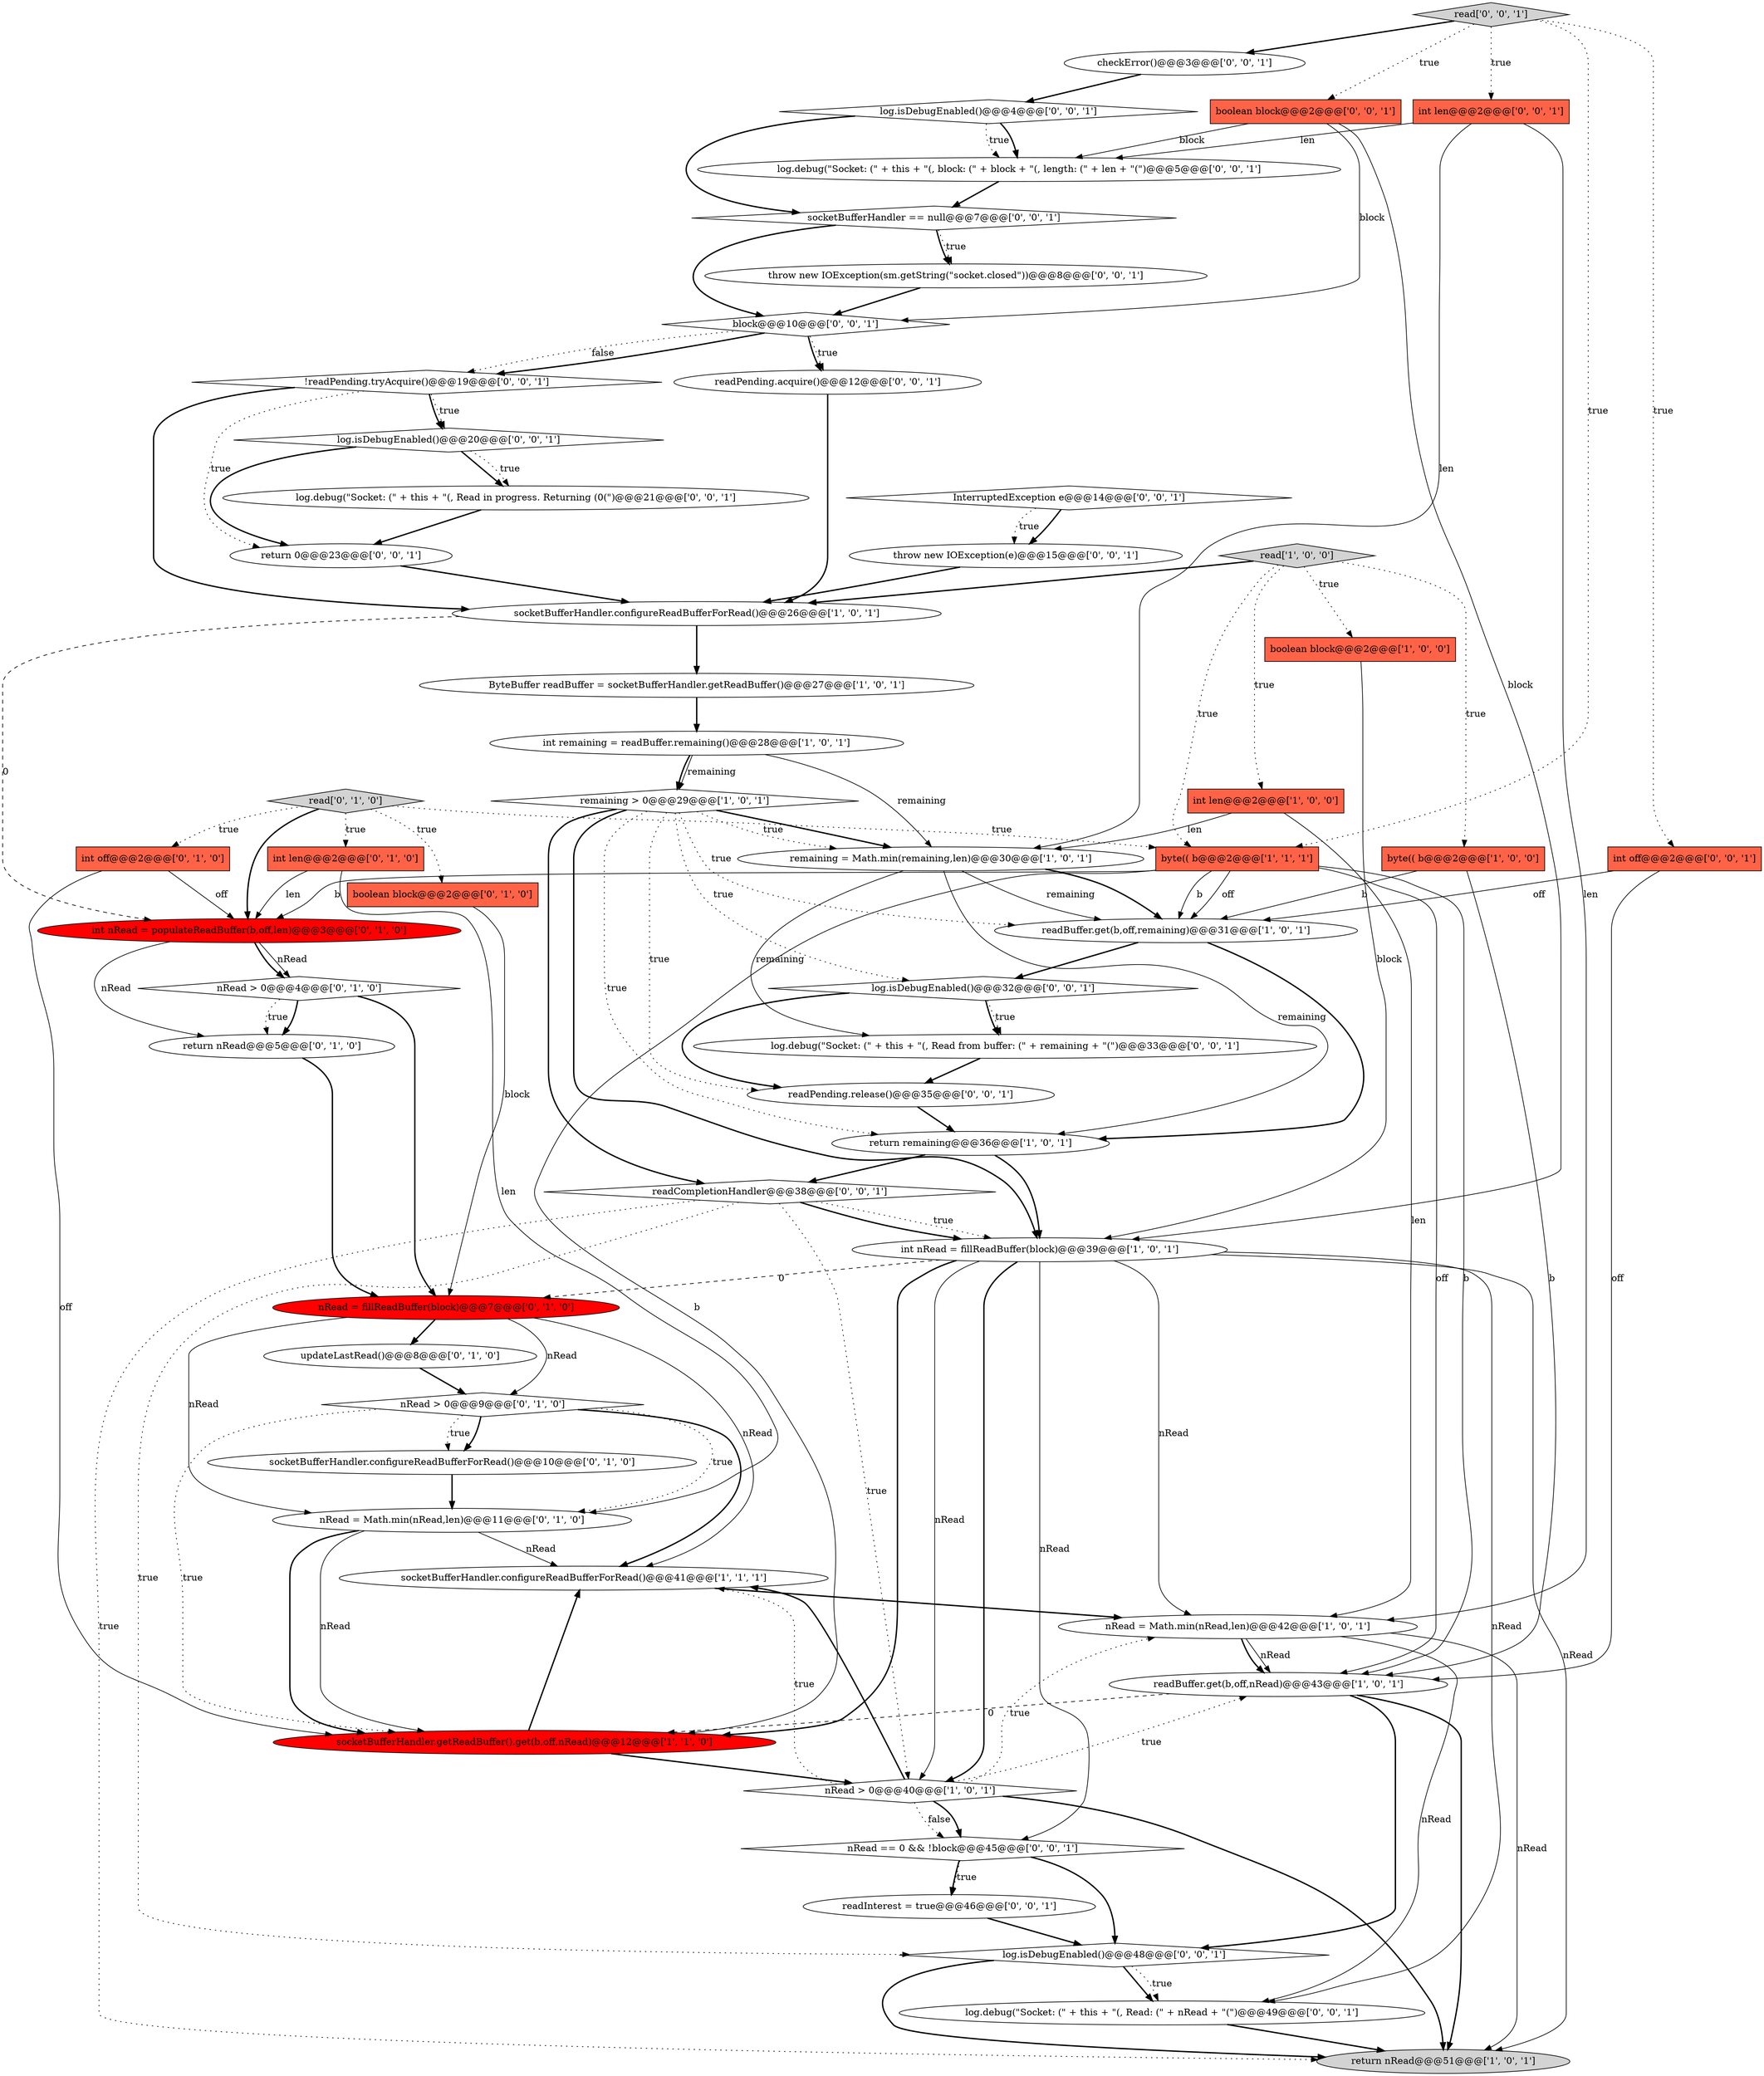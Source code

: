digraph {
26 [style = filled, label = "nRead = Math.min(nRead,len)@@@11@@@['0', '1', '0']", fillcolor = white, shape = ellipse image = "AAA0AAABBB2BBB"];
41 [style = filled, label = "readPending.acquire()@@@12@@@['0', '0', '1']", fillcolor = white, shape = ellipse image = "AAA0AAABBB3BBB"];
7 [style = filled, label = "boolean block@@@2@@@['1', '0', '0']", fillcolor = tomato, shape = box image = "AAA0AAABBB1BBB"];
13 [style = filled, label = "nRead > 0@@@40@@@['1', '0', '1']", fillcolor = white, shape = diamond image = "AAA0AAABBB1BBB"];
22 [style = filled, label = "return nRead@@@5@@@['0', '1', '0']", fillcolor = white, shape = ellipse image = "AAA0AAABBB2BBB"];
24 [style = filled, label = "nRead > 0@@@9@@@['0', '1', '0']", fillcolor = white, shape = diamond image = "AAA0AAABBB2BBB"];
25 [style = filled, label = "nRead > 0@@@4@@@['0', '1', '0']", fillcolor = white, shape = diamond image = "AAA0AAABBB2BBB"];
6 [style = filled, label = "ByteBuffer readBuffer = socketBufferHandler.getReadBuffer()@@@27@@@['1', '0', '1']", fillcolor = white, shape = ellipse image = "AAA0AAABBB1BBB"];
46 [style = filled, label = "log.isDebugEnabled()@@@20@@@['0', '0', '1']", fillcolor = white, shape = diamond image = "AAA0AAABBB3BBB"];
12 [style = filled, label = "byte(( b@@@2@@@['1', '1', '1']", fillcolor = tomato, shape = box image = "AAA0AAABBB1BBB"];
21 [style = filled, label = "int len@@@2@@@['0', '1', '0']", fillcolor = tomato, shape = box image = "AAA0AAABBB2BBB"];
47 [style = filled, label = "read['0', '0', '1']", fillcolor = lightgray, shape = diamond image = "AAA0AAABBB3BBB"];
39 [style = filled, label = "boolean block@@@2@@@['0', '0', '1']", fillcolor = tomato, shape = box image = "AAA0AAABBB3BBB"];
52 [style = filled, label = "socketBufferHandler == null@@@7@@@['0', '0', '1']", fillcolor = white, shape = diamond image = "AAA0AAABBB3BBB"];
17 [style = filled, label = "remaining = Math.min(remaining,len)@@@30@@@['1', '0', '1']", fillcolor = white, shape = ellipse image = "AAA0AAABBB1BBB"];
37 [style = filled, label = "checkError()@@@3@@@['0', '0', '1']", fillcolor = white, shape = ellipse image = "AAA0AAABBB3BBB"];
51 [style = filled, label = "log.isDebugEnabled()@@@4@@@['0', '0', '1']", fillcolor = white, shape = diamond image = "AAA0AAABBB3BBB"];
1 [style = filled, label = "int remaining = readBuffer.remaining()@@@28@@@['1', '0', '1']", fillcolor = white, shape = ellipse image = "AAA0AAABBB1BBB"];
50 [style = filled, label = "nRead == 0 && !block@@@45@@@['0', '0', '1']", fillcolor = white, shape = diamond image = "AAA0AAABBB3BBB"];
35 [style = filled, label = "log.debug(\"Socket: (\" + this + \"(, Read from buffer: (\" + remaining + \"(\")@@@33@@@['0', '0', '1']", fillcolor = white, shape = ellipse image = "AAA0AAABBB3BBB"];
43 [style = filled, label = "throw new IOException(e)@@@15@@@['0', '0', '1']", fillcolor = white, shape = ellipse image = "AAA0AAABBB3BBB"];
34 [style = filled, label = "readPending.release()@@@35@@@['0', '0', '1']", fillcolor = white, shape = ellipse image = "AAA0AAABBB3BBB"];
23 [style = filled, label = "boolean block@@@2@@@['0', '1', '0']", fillcolor = tomato, shape = box image = "AAA0AAABBB2BBB"];
33 [style = filled, label = "readInterest = true@@@46@@@['0', '0', '1']", fillcolor = white, shape = ellipse image = "AAA0AAABBB3BBB"];
3 [style = filled, label = "read['1', '0', '0']", fillcolor = lightgray, shape = diamond image = "AAA0AAABBB1BBB"];
49 [style = filled, label = "readCompletionHandler@@@38@@@['0', '0', '1']", fillcolor = white, shape = diamond image = "AAA0AAABBB3BBB"];
30 [style = filled, label = "read['0', '1', '0']", fillcolor = lightgray, shape = diamond image = "AAA0AAABBB2BBB"];
20 [style = filled, label = "socketBufferHandler.configureReadBufferForRead()@@@10@@@['0', '1', '0']", fillcolor = white, shape = ellipse image = "AAA0AAABBB2BBB"];
27 [style = filled, label = "int off@@@2@@@['0', '1', '0']", fillcolor = tomato, shape = box image = "AAA0AAABBB2BBB"];
40 [style = filled, label = "int len@@@2@@@['0', '0', '1']", fillcolor = tomato, shape = box image = "AAA0AAABBB3BBB"];
42 [style = filled, label = "log.isDebugEnabled()@@@32@@@['0', '0', '1']", fillcolor = white, shape = diamond image = "AAA0AAABBB3BBB"];
15 [style = filled, label = "remaining > 0@@@29@@@['1', '0', '1']", fillcolor = white, shape = diamond image = "AAA0AAABBB1BBB"];
31 [style = filled, label = "int off@@@2@@@['0', '0', '1']", fillcolor = tomato, shape = box image = "AAA0AAABBB3BBB"];
5 [style = filled, label = "byte(( b@@@2@@@['1', '0', '0']", fillcolor = tomato, shape = box image = "AAA0AAABBB1BBB"];
44 [style = filled, label = "block@@@10@@@['0', '0', '1']", fillcolor = white, shape = diamond image = "AAA0AAABBB3BBB"];
32 [style = filled, label = "throw new IOException(sm.getString(\"socket.closed\"))@@@8@@@['0', '0', '1']", fillcolor = white, shape = ellipse image = "AAA0AAABBB3BBB"];
16 [style = filled, label = "socketBufferHandler.configureReadBufferForRead()@@@41@@@['1', '1', '1']", fillcolor = white, shape = ellipse image = "AAA0AAABBB1BBB"];
8 [style = filled, label = "socketBufferHandler.configureReadBufferForRead()@@@26@@@['1', '0', '1']", fillcolor = white, shape = ellipse image = "AAA0AAABBB1BBB"];
11 [style = filled, label = "int len@@@2@@@['1', '0', '0']", fillcolor = tomato, shape = box image = "AAA0AAABBB1BBB"];
14 [style = filled, label = "nRead = Math.min(nRead,len)@@@42@@@['1', '0', '1']", fillcolor = white, shape = ellipse image = "AAA0AAABBB1BBB"];
4 [style = filled, label = "return nRead@@@51@@@['1', '0', '1']", fillcolor = lightgray, shape = ellipse image = "AAA0AAABBB1BBB"];
29 [style = filled, label = "updateLastRead()@@@8@@@['0', '1', '0']", fillcolor = white, shape = ellipse image = "AAA0AAABBB2BBB"];
45 [style = filled, label = "log.isDebugEnabled()@@@48@@@['0', '0', '1']", fillcolor = white, shape = diamond image = "AAA0AAABBB3BBB"];
28 [style = filled, label = "int nRead = populateReadBuffer(b,off,len)@@@3@@@['0', '1', '0']", fillcolor = red, shape = ellipse image = "AAA1AAABBB2BBB"];
55 [style = filled, label = "log.debug(\"Socket: (\" + this + \"(, Read: (\" + nRead + \"(\")@@@49@@@['0', '0', '1']", fillcolor = white, shape = ellipse image = "AAA0AAABBB3BBB"];
10 [style = filled, label = "return remaining@@@36@@@['1', '0', '1']", fillcolor = white, shape = ellipse image = "AAA0AAABBB1BBB"];
38 [style = filled, label = "log.debug(\"Socket: (\" + this + \"(, block: (\" + block + \"(, length: (\" + len + \"(\")@@@5@@@['0', '0', '1']", fillcolor = white, shape = ellipse image = "AAA0AAABBB3BBB"];
36 [style = filled, label = "log.debug(\"Socket: (\" + this + \"(, Read in progress. Returning (0(\")@@@21@@@['0', '0', '1']", fillcolor = white, shape = ellipse image = "AAA0AAABBB3BBB"];
0 [style = filled, label = "socketBufferHandler.getReadBuffer().get(b,off,nRead)@@@12@@@['1', '1', '0']", fillcolor = red, shape = ellipse image = "AAA1AAABBB1BBB"];
2 [style = filled, label = "int nRead = fillReadBuffer(block)@@@39@@@['1', '0', '1']", fillcolor = white, shape = ellipse image = "AAA0AAABBB1BBB"];
53 [style = filled, label = "!readPending.tryAcquire()@@@19@@@['0', '0', '1']", fillcolor = white, shape = diamond image = "AAA0AAABBB3BBB"];
54 [style = filled, label = "return 0@@@23@@@['0', '0', '1']", fillcolor = white, shape = ellipse image = "AAA0AAABBB3BBB"];
18 [style = filled, label = "readBuffer.get(b,off,nRead)@@@43@@@['1', '0', '1']", fillcolor = white, shape = ellipse image = "AAA0AAABBB1BBB"];
19 [style = filled, label = "nRead = fillReadBuffer(block)@@@7@@@['0', '1', '0']", fillcolor = red, shape = ellipse image = "AAA1AAABBB2BBB"];
9 [style = filled, label = "readBuffer.get(b,off,remaining)@@@31@@@['1', '0', '1']", fillcolor = white, shape = ellipse image = "AAA0AAABBB1BBB"];
48 [style = filled, label = "InterruptedException e@@@14@@@['0', '0', '1']", fillcolor = white, shape = diamond image = "AAA0AAABBB3BBB"];
28->22 [style = solid, label="nRead"];
23->19 [style = solid, label="block"];
52->44 [style = bold, label=""];
53->46 [style = dotted, label="true"];
18->0 [style = dashed, label="0"];
11->14 [style = solid, label="len"];
12->28 [style = solid, label="b"];
2->19 [style = dashed, label="0"];
13->50 [style = dotted, label="false"];
0->13 [style = bold, label=""];
25->22 [style = bold, label=""];
38->52 [style = bold, label=""];
20->26 [style = bold, label=""];
41->8 [style = bold, label=""];
17->9 [style = bold, label=""];
14->55 [style = solid, label="nRead"];
12->18 [style = solid, label="off"];
8->6 [style = bold, label=""];
47->37 [style = bold, label=""];
9->10 [style = bold, label=""];
44->53 [style = bold, label=""];
28->25 [style = solid, label="nRead"];
18->45 [style = bold, label=""];
49->2 [style = dotted, label="true"];
15->9 [style = dotted, label="true"];
15->17 [style = bold, label=""];
30->28 [style = bold, label=""];
46->54 [style = bold, label=""];
48->43 [style = bold, label=""];
1->17 [style = solid, label="remaining"];
43->8 [style = bold, label=""];
25->19 [style = bold, label=""];
50->45 [style = bold, label=""];
27->28 [style = solid, label="off"];
28->25 [style = bold, label=""];
50->33 [style = dotted, label="true"];
16->14 [style = bold, label=""];
33->45 [style = bold, label=""];
2->50 [style = solid, label="nRead"];
21->26 [style = solid, label="len"];
48->43 [style = dotted, label="true"];
39->38 [style = solid, label="block"];
3->7 [style = dotted, label="true"];
15->34 [style = dotted, label="true"];
12->9 [style = solid, label="b"];
40->17 [style = solid, label="len"];
47->12 [style = dotted, label="true"];
40->38 [style = solid, label="len"];
30->12 [style = dotted, label="true"];
52->32 [style = dotted, label="true"];
46->36 [style = bold, label=""];
15->10 [style = dotted, label="true"];
8->28 [style = dashed, label="0"];
13->16 [style = bold, label=""];
2->14 [style = solid, label="nRead"];
15->42 [style = dotted, label="true"];
24->20 [style = bold, label=""];
14->18 [style = solid, label="nRead"];
15->17 [style = dotted, label="true"];
26->0 [style = bold, label=""];
19->26 [style = solid, label="nRead"];
3->5 [style = dotted, label="true"];
18->4 [style = bold, label=""];
24->26 [style = dotted, label="true"];
1->15 [style = solid, label="remaining"];
24->0 [style = dotted, label="true"];
44->41 [style = bold, label=""];
30->23 [style = dotted, label="true"];
19->24 [style = solid, label="nRead"];
14->18 [style = bold, label=""];
10->2 [style = bold, label=""];
35->34 [style = bold, label=""];
7->2 [style = solid, label="block"];
12->18 [style = solid, label="b"];
5->9 [style = solid, label="b"];
10->49 [style = bold, label=""];
17->35 [style = solid, label="remaining"];
17->10 [style = solid, label="remaining"];
12->9 [style = solid, label="off"];
13->16 [style = dotted, label="true"];
0->16 [style = bold, label=""];
13->18 [style = dotted, label="true"];
49->13 [style = dotted, label="true"];
21->28 [style = solid, label="len"];
26->16 [style = solid, label="nRead"];
9->42 [style = bold, label=""];
45->55 [style = bold, label=""];
22->19 [style = bold, label=""];
11->17 [style = solid, label="len"];
19->29 [style = bold, label=""];
31->18 [style = solid, label="off"];
51->52 [style = bold, label=""];
39->44 [style = solid, label="block"];
49->45 [style = dotted, label="true"];
13->50 [style = bold, label=""];
6->1 [style = bold, label=""];
54->8 [style = bold, label=""];
53->46 [style = bold, label=""];
5->18 [style = solid, label="b"];
2->0 [style = bold, label=""];
47->39 [style = dotted, label="true"];
3->8 [style = bold, label=""];
24->20 [style = dotted, label="true"];
44->53 [style = dotted, label="false"];
40->14 [style = solid, label="len"];
32->44 [style = bold, label=""];
49->2 [style = bold, label=""];
53->8 [style = bold, label=""];
50->33 [style = bold, label=""];
17->9 [style = solid, label="remaining"];
39->2 [style = solid, label="block"];
13->14 [style = dotted, label="true"];
49->4 [style = dotted, label="true"];
3->11 [style = dotted, label="true"];
46->36 [style = dotted, label="true"];
15->49 [style = bold, label=""];
27->0 [style = solid, label="off"];
15->2 [style = bold, label=""];
42->34 [style = bold, label=""];
37->51 [style = bold, label=""];
31->9 [style = solid, label="off"];
30->27 [style = dotted, label="true"];
14->4 [style = solid, label="nRead"];
1->15 [style = bold, label=""];
47->31 [style = dotted, label="true"];
34->10 [style = bold, label=""];
30->21 [style = dotted, label="true"];
26->0 [style = solid, label="nRead"];
42->35 [style = bold, label=""];
2->13 [style = bold, label=""];
45->4 [style = bold, label=""];
24->16 [style = bold, label=""];
51->38 [style = dotted, label="true"];
51->38 [style = bold, label=""];
55->4 [style = bold, label=""];
2->13 [style = solid, label="nRead"];
52->32 [style = bold, label=""];
3->12 [style = dotted, label="true"];
47->40 [style = dotted, label="true"];
12->0 [style = solid, label="b"];
45->55 [style = dotted, label="true"];
25->22 [style = dotted, label="true"];
42->35 [style = dotted, label="true"];
19->16 [style = solid, label="nRead"];
36->54 [style = bold, label=""];
53->54 [style = dotted, label="true"];
2->4 [style = solid, label="nRead"];
2->55 [style = solid, label="nRead"];
29->24 [style = bold, label=""];
44->41 [style = dotted, label="true"];
13->4 [style = bold, label=""];
}
